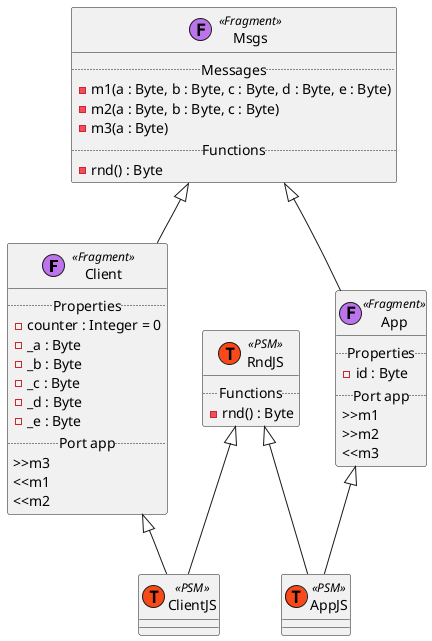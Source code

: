 @startuml
class Client <<(F,#BC74ED)Fragment>> {
..Properties..
-counter : Integer = 0
-_a : Byte
-_b : Byte
-_c : Byte
-_d : Byte
-_e : Byte
..Port app..
>>m3
<<m1
<<m2
}
class Msgs <<(F,#BC74ED)Fragment>> {
..Messages..
-m1(a : Byte, b : Byte, c : Byte, d : Byte, e : Byte)
-m2(a : Byte, b : Byte, c : Byte)
-m3(a : Byte)
..Functions..
-rnd() : Byte
}

class RndJS <<(T,#F94918)PSM>> {
..Functions..
-rnd() : Byte
}
class ClientJS <<(T,#F94918)PSM>> {
}
class AppJS <<(T,#F94918)PSM>> {
}

class App <<(F,#BC74ED)Fragment>> {
..Properties..
-id : Byte
..Port app..
>>m1
>>m2
<<m3
}
Msgs <|-- Client
Msgs <|-- App
RndJS <|-- ClientJS
RndJS <|-- AppJS
Client <|-- ClientJS
App <|-- AppJS
@enduml
